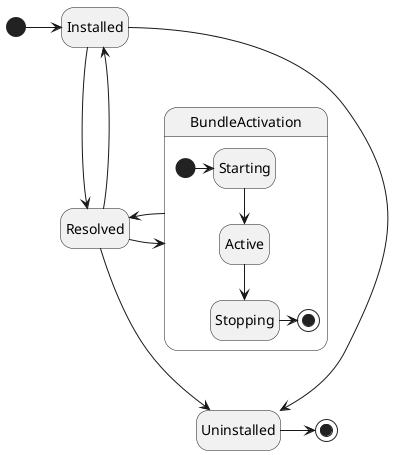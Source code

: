 Licensed to the Apache Software Foundation (ASF) under one or more
contributor license agreements.  See the NOTICE file distributed with
this work for additional information regarding copyright ownership.
The ASF licenses this file to You under the Apache License, Version 2.0
(the "License"); you may not use this file except in compliance with
the License.  You may obtain a copy of the License at

    http://www.apache.org/licenses/LICENSE-2.0

Unless required by applicable law or agreed to in writing, software
distributed under the License is distributed on an "AS IS" BASIS,
WITHOUT WARRANTIES OR CONDITIONS OF ANY KIND, either express or implied.
See the License for the specific language governing permissions and
limitations under the License.

@startuml
hide empty description
[*] -> Installed
Installed   -down-> Resolved
Resolved    -down-> Uninstalled
Installed   ->      Uninstalled
Resolved    ->   Installed
Uninstalled ->      [*]

state BundleActivation {
    [*] ->              Starting
    Starting -down->    Active
    Active -down->      Stopping
    Stopping ->         [*]
}

Resolved -right-> BundleActivation
BundleActivation -> Resolved

@enduml
